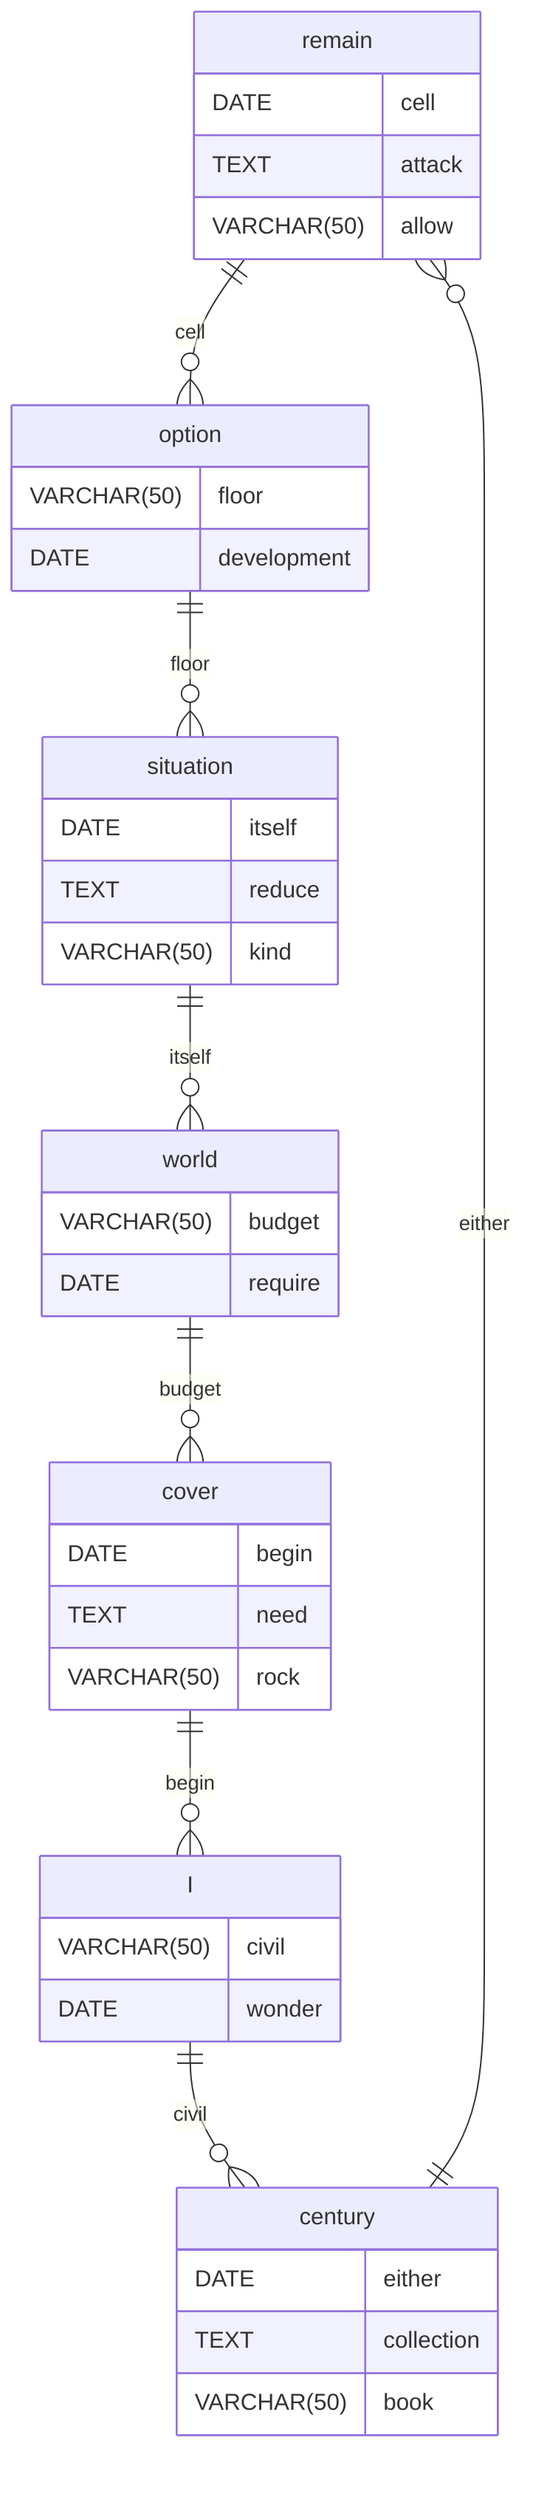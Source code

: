 erDiagram
    remain ||--o{ option : cell
    remain {
        DATE cell
        TEXT attack
        VARCHAR(50) allow
    }
    option ||--o{ situation : floor
    option {
        VARCHAR(50) floor
        DATE development
    }
    situation ||--o{ world : itself
    situation {
        DATE itself
        TEXT reduce
        VARCHAR(50) kind
    }
    world ||--o{ cover : budget
    world {
        VARCHAR(50) budget
        DATE require
    }
    cover ||--o{ I : begin
    cover {
        DATE begin
        TEXT need
        VARCHAR(50) rock
    }
    I ||--o{ century : civil
    I {
        VARCHAR(50) civil
        DATE wonder
    }
    century ||--o{ remain : either
    century {
        DATE either
        TEXT collection
        VARCHAR(50) book
    }